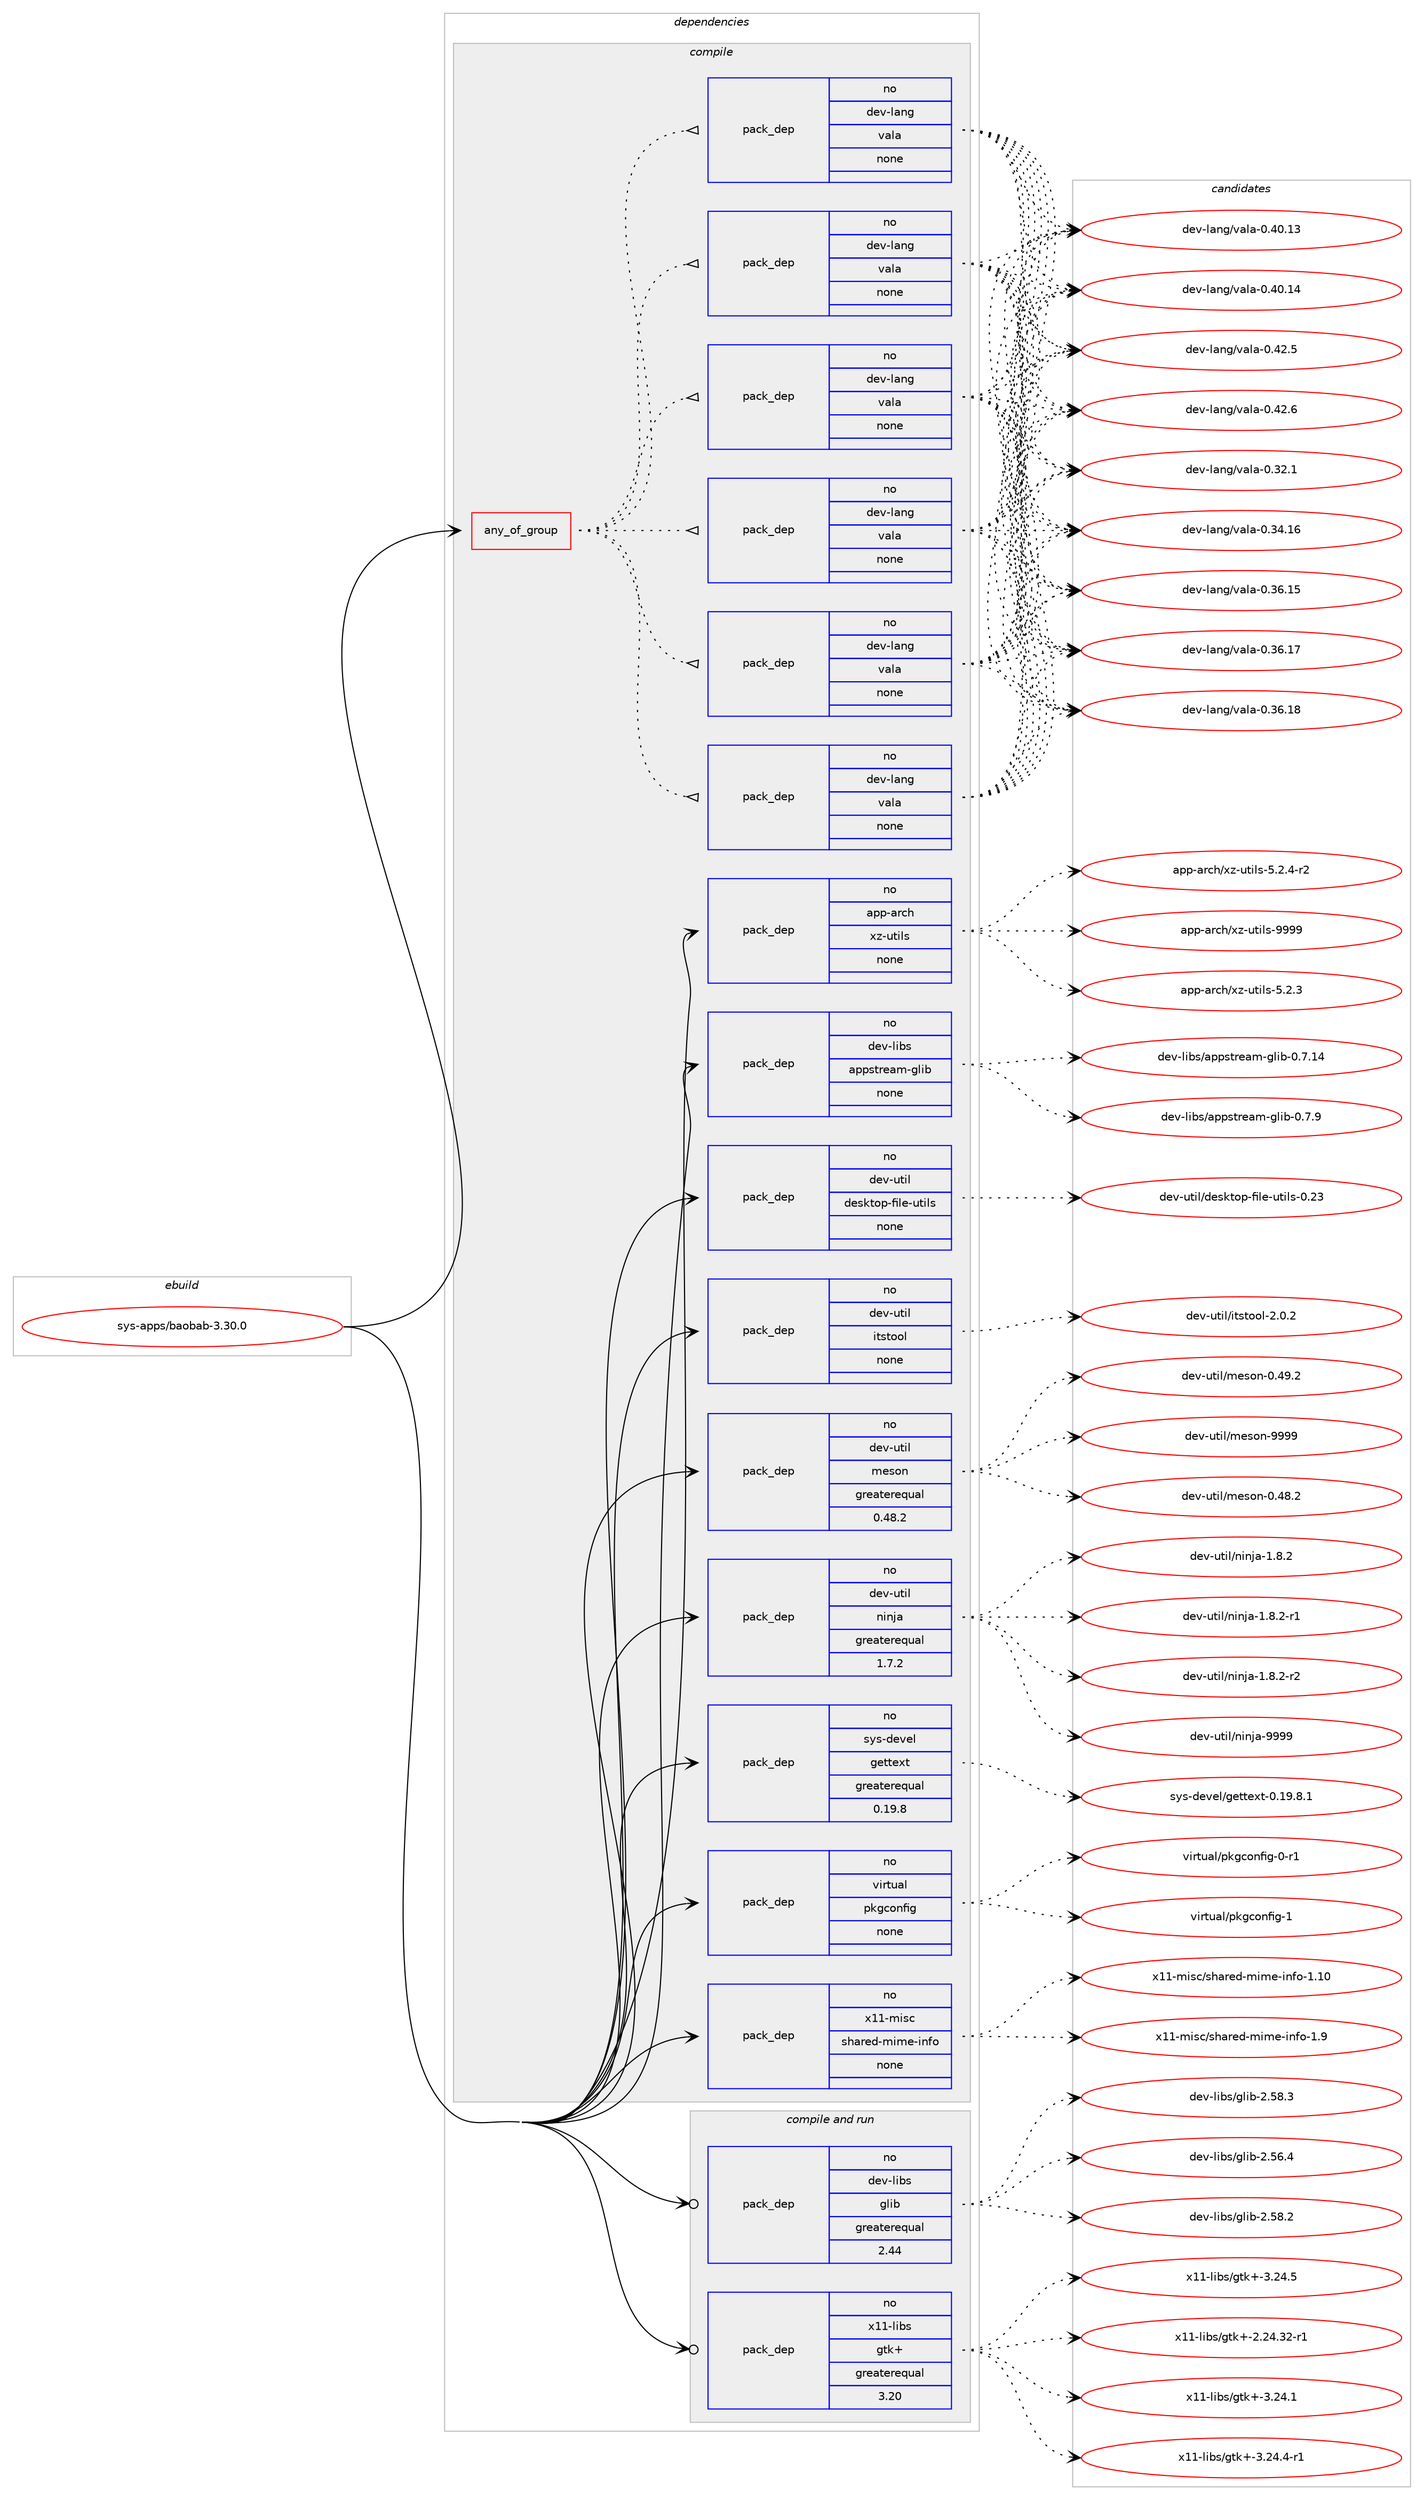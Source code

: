 digraph prolog {

# *************
# Graph options
# *************

newrank=true;
concentrate=true;
compound=true;
graph [rankdir=LR,fontname=Helvetica,fontsize=10,ranksep=1.5];#, ranksep=2.5, nodesep=0.2];
edge  [arrowhead=vee];
node  [fontname=Helvetica,fontsize=10];

# **********
# The ebuild
# **********

subgraph cluster_leftcol {
color=gray;
rank=same;
label=<<i>ebuild</i>>;
id [label="sys-apps/baobab-3.30.0", color=red, width=4, href="../sys-apps/baobab-3.30.0.svg"];
}

# ****************
# The dependencies
# ****************

subgraph cluster_midcol {
color=gray;
label=<<i>dependencies</i>>;
subgraph cluster_compile {
fillcolor="#eeeeee";
style=filled;
label=<<i>compile</i>>;
subgraph any27075 {
dependency1709582 [label=<<TABLE BORDER="0" CELLBORDER="1" CELLSPACING="0" CELLPADDING="4"><TR><TD CELLPADDING="10">any_of_group</TD></TR></TABLE>>, shape=none, color=red];subgraph pack1226002 {
dependency1709583 [label=<<TABLE BORDER="0" CELLBORDER="1" CELLSPACING="0" CELLPADDING="4" WIDTH="220"><TR><TD ROWSPAN="6" CELLPADDING="30">pack_dep</TD></TR><TR><TD WIDTH="110">no</TD></TR><TR><TD>dev-lang</TD></TR><TR><TD>vala</TD></TR><TR><TD>none</TD></TR><TR><TD></TD></TR></TABLE>>, shape=none, color=blue];
}
dependency1709582:e -> dependency1709583:w [weight=20,style="dotted",arrowhead="oinv"];
subgraph pack1226003 {
dependency1709584 [label=<<TABLE BORDER="0" CELLBORDER="1" CELLSPACING="0" CELLPADDING="4" WIDTH="220"><TR><TD ROWSPAN="6" CELLPADDING="30">pack_dep</TD></TR><TR><TD WIDTH="110">no</TD></TR><TR><TD>dev-lang</TD></TR><TR><TD>vala</TD></TR><TR><TD>none</TD></TR><TR><TD></TD></TR></TABLE>>, shape=none, color=blue];
}
dependency1709582:e -> dependency1709584:w [weight=20,style="dotted",arrowhead="oinv"];
subgraph pack1226004 {
dependency1709585 [label=<<TABLE BORDER="0" CELLBORDER="1" CELLSPACING="0" CELLPADDING="4" WIDTH="220"><TR><TD ROWSPAN="6" CELLPADDING="30">pack_dep</TD></TR><TR><TD WIDTH="110">no</TD></TR><TR><TD>dev-lang</TD></TR><TR><TD>vala</TD></TR><TR><TD>none</TD></TR><TR><TD></TD></TR></TABLE>>, shape=none, color=blue];
}
dependency1709582:e -> dependency1709585:w [weight=20,style="dotted",arrowhead="oinv"];
subgraph pack1226005 {
dependency1709586 [label=<<TABLE BORDER="0" CELLBORDER="1" CELLSPACING="0" CELLPADDING="4" WIDTH="220"><TR><TD ROWSPAN="6" CELLPADDING="30">pack_dep</TD></TR><TR><TD WIDTH="110">no</TD></TR><TR><TD>dev-lang</TD></TR><TR><TD>vala</TD></TR><TR><TD>none</TD></TR><TR><TD></TD></TR></TABLE>>, shape=none, color=blue];
}
dependency1709582:e -> dependency1709586:w [weight=20,style="dotted",arrowhead="oinv"];
subgraph pack1226006 {
dependency1709587 [label=<<TABLE BORDER="0" CELLBORDER="1" CELLSPACING="0" CELLPADDING="4" WIDTH="220"><TR><TD ROWSPAN="6" CELLPADDING="30">pack_dep</TD></TR><TR><TD WIDTH="110">no</TD></TR><TR><TD>dev-lang</TD></TR><TR><TD>vala</TD></TR><TR><TD>none</TD></TR><TR><TD></TD></TR></TABLE>>, shape=none, color=blue];
}
dependency1709582:e -> dependency1709587:w [weight=20,style="dotted",arrowhead="oinv"];
subgraph pack1226007 {
dependency1709588 [label=<<TABLE BORDER="0" CELLBORDER="1" CELLSPACING="0" CELLPADDING="4" WIDTH="220"><TR><TD ROWSPAN="6" CELLPADDING="30">pack_dep</TD></TR><TR><TD WIDTH="110">no</TD></TR><TR><TD>dev-lang</TD></TR><TR><TD>vala</TD></TR><TR><TD>none</TD></TR><TR><TD></TD></TR></TABLE>>, shape=none, color=blue];
}
dependency1709582:e -> dependency1709588:w [weight=20,style="dotted",arrowhead="oinv"];
}
id:e -> dependency1709582:w [weight=20,style="solid",arrowhead="vee"];
subgraph pack1226008 {
dependency1709589 [label=<<TABLE BORDER="0" CELLBORDER="1" CELLSPACING="0" CELLPADDING="4" WIDTH="220"><TR><TD ROWSPAN="6" CELLPADDING="30">pack_dep</TD></TR><TR><TD WIDTH="110">no</TD></TR><TR><TD>app-arch</TD></TR><TR><TD>xz-utils</TD></TR><TR><TD>none</TD></TR><TR><TD></TD></TR></TABLE>>, shape=none, color=blue];
}
id:e -> dependency1709589:w [weight=20,style="solid",arrowhead="vee"];
subgraph pack1226009 {
dependency1709590 [label=<<TABLE BORDER="0" CELLBORDER="1" CELLSPACING="0" CELLPADDING="4" WIDTH="220"><TR><TD ROWSPAN="6" CELLPADDING="30">pack_dep</TD></TR><TR><TD WIDTH="110">no</TD></TR><TR><TD>dev-libs</TD></TR><TR><TD>appstream-glib</TD></TR><TR><TD>none</TD></TR><TR><TD></TD></TR></TABLE>>, shape=none, color=blue];
}
id:e -> dependency1709590:w [weight=20,style="solid",arrowhead="vee"];
subgraph pack1226010 {
dependency1709591 [label=<<TABLE BORDER="0" CELLBORDER="1" CELLSPACING="0" CELLPADDING="4" WIDTH="220"><TR><TD ROWSPAN="6" CELLPADDING="30">pack_dep</TD></TR><TR><TD WIDTH="110">no</TD></TR><TR><TD>dev-util</TD></TR><TR><TD>desktop-file-utils</TD></TR><TR><TD>none</TD></TR><TR><TD></TD></TR></TABLE>>, shape=none, color=blue];
}
id:e -> dependency1709591:w [weight=20,style="solid",arrowhead="vee"];
subgraph pack1226011 {
dependency1709592 [label=<<TABLE BORDER="0" CELLBORDER="1" CELLSPACING="0" CELLPADDING="4" WIDTH="220"><TR><TD ROWSPAN="6" CELLPADDING="30">pack_dep</TD></TR><TR><TD WIDTH="110">no</TD></TR><TR><TD>dev-util</TD></TR><TR><TD>itstool</TD></TR><TR><TD>none</TD></TR><TR><TD></TD></TR></TABLE>>, shape=none, color=blue];
}
id:e -> dependency1709592:w [weight=20,style="solid",arrowhead="vee"];
subgraph pack1226012 {
dependency1709593 [label=<<TABLE BORDER="0" CELLBORDER="1" CELLSPACING="0" CELLPADDING="4" WIDTH="220"><TR><TD ROWSPAN="6" CELLPADDING="30">pack_dep</TD></TR><TR><TD WIDTH="110">no</TD></TR><TR><TD>dev-util</TD></TR><TR><TD>meson</TD></TR><TR><TD>greaterequal</TD></TR><TR><TD>0.48.2</TD></TR></TABLE>>, shape=none, color=blue];
}
id:e -> dependency1709593:w [weight=20,style="solid",arrowhead="vee"];
subgraph pack1226013 {
dependency1709594 [label=<<TABLE BORDER="0" CELLBORDER="1" CELLSPACING="0" CELLPADDING="4" WIDTH="220"><TR><TD ROWSPAN="6" CELLPADDING="30">pack_dep</TD></TR><TR><TD WIDTH="110">no</TD></TR><TR><TD>dev-util</TD></TR><TR><TD>ninja</TD></TR><TR><TD>greaterequal</TD></TR><TR><TD>1.7.2</TD></TR></TABLE>>, shape=none, color=blue];
}
id:e -> dependency1709594:w [weight=20,style="solid",arrowhead="vee"];
subgraph pack1226014 {
dependency1709595 [label=<<TABLE BORDER="0" CELLBORDER="1" CELLSPACING="0" CELLPADDING="4" WIDTH="220"><TR><TD ROWSPAN="6" CELLPADDING="30">pack_dep</TD></TR><TR><TD WIDTH="110">no</TD></TR><TR><TD>sys-devel</TD></TR><TR><TD>gettext</TD></TR><TR><TD>greaterequal</TD></TR><TR><TD>0.19.8</TD></TR></TABLE>>, shape=none, color=blue];
}
id:e -> dependency1709595:w [weight=20,style="solid",arrowhead="vee"];
subgraph pack1226015 {
dependency1709596 [label=<<TABLE BORDER="0" CELLBORDER="1" CELLSPACING="0" CELLPADDING="4" WIDTH="220"><TR><TD ROWSPAN="6" CELLPADDING="30">pack_dep</TD></TR><TR><TD WIDTH="110">no</TD></TR><TR><TD>virtual</TD></TR><TR><TD>pkgconfig</TD></TR><TR><TD>none</TD></TR><TR><TD></TD></TR></TABLE>>, shape=none, color=blue];
}
id:e -> dependency1709596:w [weight=20,style="solid",arrowhead="vee"];
subgraph pack1226016 {
dependency1709597 [label=<<TABLE BORDER="0" CELLBORDER="1" CELLSPACING="0" CELLPADDING="4" WIDTH="220"><TR><TD ROWSPAN="6" CELLPADDING="30">pack_dep</TD></TR><TR><TD WIDTH="110">no</TD></TR><TR><TD>x11-misc</TD></TR><TR><TD>shared-mime-info</TD></TR><TR><TD>none</TD></TR><TR><TD></TD></TR></TABLE>>, shape=none, color=blue];
}
id:e -> dependency1709597:w [weight=20,style="solid",arrowhead="vee"];
}
subgraph cluster_compileandrun {
fillcolor="#eeeeee";
style=filled;
label=<<i>compile and run</i>>;
subgraph pack1226017 {
dependency1709598 [label=<<TABLE BORDER="0" CELLBORDER="1" CELLSPACING="0" CELLPADDING="4" WIDTH="220"><TR><TD ROWSPAN="6" CELLPADDING="30">pack_dep</TD></TR><TR><TD WIDTH="110">no</TD></TR><TR><TD>dev-libs</TD></TR><TR><TD>glib</TD></TR><TR><TD>greaterequal</TD></TR><TR><TD>2.44</TD></TR></TABLE>>, shape=none, color=blue];
}
id:e -> dependency1709598:w [weight=20,style="solid",arrowhead="odotvee"];
subgraph pack1226018 {
dependency1709599 [label=<<TABLE BORDER="0" CELLBORDER="1" CELLSPACING="0" CELLPADDING="4" WIDTH="220"><TR><TD ROWSPAN="6" CELLPADDING="30">pack_dep</TD></TR><TR><TD WIDTH="110">no</TD></TR><TR><TD>x11-libs</TD></TR><TR><TD>gtk+</TD></TR><TR><TD>greaterequal</TD></TR><TR><TD>3.20</TD></TR></TABLE>>, shape=none, color=blue];
}
id:e -> dependency1709599:w [weight=20,style="solid",arrowhead="odotvee"];
}
subgraph cluster_run {
fillcolor="#eeeeee";
style=filled;
label=<<i>run</i>>;
}
}

# **************
# The candidates
# **************

subgraph cluster_choices {
rank=same;
color=gray;
label=<<i>candidates</i>>;

subgraph choice1226002 {
color=black;
nodesep=1;
choice100101118451089711010347118971089745484651504649 [label="dev-lang/vala-0.32.1", color=red, width=4,href="../dev-lang/vala-0.32.1.svg"];
choice10010111845108971101034711897108974548465152464954 [label="dev-lang/vala-0.34.16", color=red, width=4,href="../dev-lang/vala-0.34.16.svg"];
choice10010111845108971101034711897108974548465154464953 [label="dev-lang/vala-0.36.15", color=red, width=4,href="../dev-lang/vala-0.36.15.svg"];
choice10010111845108971101034711897108974548465154464955 [label="dev-lang/vala-0.36.17", color=red, width=4,href="../dev-lang/vala-0.36.17.svg"];
choice10010111845108971101034711897108974548465154464956 [label="dev-lang/vala-0.36.18", color=red, width=4,href="../dev-lang/vala-0.36.18.svg"];
choice10010111845108971101034711897108974548465248464951 [label="dev-lang/vala-0.40.13", color=red, width=4,href="../dev-lang/vala-0.40.13.svg"];
choice10010111845108971101034711897108974548465248464952 [label="dev-lang/vala-0.40.14", color=red, width=4,href="../dev-lang/vala-0.40.14.svg"];
choice100101118451089711010347118971089745484652504653 [label="dev-lang/vala-0.42.5", color=red, width=4,href="../dev-lang/vala-0.42.5.svg"];
choice100101118451089711010347118971089745484652504654 [label="dev-lang/vala-0.42.6", color=red, width=4,href="../dev-lang/vala-0.42.6.svg"];
dependency1709583:e -> choice100101118451089711010347118971089745484651504649:w [style=dotted,weight="100"];
dependency1709583:e -> choice10010111845108971101034711897108974548465152464954:w [style=dotted,weight="100"];
dependency1709583:e -> choice10010111845108971101034711897108974548465154464953:w [style=dotted,weight="100"];
dependency1709583:e -> choice10010111845108971101034711897108974548465154464955:w [style=dotted,weight="100"];
dependency1709583:e -> choice10010111845108971101034711897108974548465154464956:w [style=dotted,weight="100"];
dependency1709583:e -> choice10010111845108971101034711897108974548465248464951:w [style=dotted,weight="100"];
dependency1709583:e -> choice10010111845108971101034711897108974548465248464952:w [style=dotted,weight="100"];
dependency1709583:e -> choice100101118451089711010347118971089745484652504653:w [style=dotted,weight="100"];
dependency1709583:e -> choice100101118451089711010347118971089745484652504654:w [style=dotted,weight="100"];
}
subgraph choice1226003 {
color=black;
nodesep=1;
choice100101118451089711010347118971089745484651504649 [label="dev-lang/vala-0.32.1", color=red, width=4,href="../dev-lang/vala-0.32.1.svg"];
choice10010111845108971101034711897108974548465152464954 [label="dev-lang/vala-0.34.16", color=red, width=4,href="../dev-lang/vala-0.34.16.svg"];
choice10010111845108971101034711897108974548465154464953 [label="dev-lang/vala-0.36.15", color=red, width=4,href="../dev-lang/vala-0.36.15.svg"];
choice10010111845108971101034711897108974548465154464955 [label="dev-lang/vala-0.36.17", color=red, width=4,href="../dev-lang/vala-0.36.17.svg"];
choice10010111845108971101034711897108974548465154464956 [label="dev-lang/vala-0.36.18", color=red, width=4,href="../dev-lang/vala-0.36.18.svg"];
choice10010111845108971101034711897108974548465248464951 [label="dev-lang/vala-0.40.13", color=red, width=4,href="../dev-lang/vala-0.40.13.svg"];
choice10010111845108971101034711897108974548465248464952 [label="dev-lang/vala-0.40.14", color=red, width=4,href="../dev-lang/vala-0.40.14.svg"];
choice100101118451089711010347118971089745484652504653 [label="dev-lang/vala-0.42.5", color=red, width=4,href="../dev-lang/vala-0.42.5.svg"];
choice100101118451089711010347118971089745484652504654 [label="dev-lang/vala-0.42.6", color=red, width=4,href="../dev-lang/vala-0.42.6.svg"];
dependency1709584:e -> choice100101118451089711010347118971089745484651504649:w [style=dotted,weight="100"];
dependency1709584:e -> choice10010111845108971101034711897108974548465152464954:w [style=dotted,weight="100"];
dependency1709584:e -> choice10010111845108971101034711897108974548465154464953:w [style=dotted,weight="100"];
dependency1709584:e -> choice10010111845108971101034711897108974548465154464955:w [style=dotted,weight="100"];
dependency1709584:e -> choice10010111845108971101034711897108974548465154464956:w [style=dotted,weight="100"];
dependency1709584:e -> choice10010111845108971101034711897108974548465248464951:w [style=dotted,weight="100"];
dependency1709584:e -> choice10010111845108971101034711897108974548465248464952:w [style=dotted,weight="100"];
dependency1709584:e -> choice100101118451089711010347118971089745484652504653:w [style=dotted,weight="100"];
dependency1709584:e -> choice100101118451089711010347118971089745484652504654:w [style=dotted,weight="100"];
}
subgraph choice1226004 {
color=black;
nodesep=1;
choice100101118451089711010347118971089745484651504649 [label="dev-lang/vala-0.32.1", color=red, width=4,href="../dev-lang/vala-0.32.1.svg"];
choice10010111845108971101034711897108974548465152464954 [label="dev-lang/vala-0.34.16", color=red, width=4,href="../dev-lang/vala-0.34.16.svg"];
choice10010111845108971101034711897108974548465154464953 [label="dev-lang/vala-0.36.15", color=red, width=4,href="../dev-lang/vala-0.36.15.svg"];
choice10010111845108971101034711897108974548465154464955 [label="dev-lang/vala-0.36.17", color=red, width=4,href="../dev-lang/vala-0.36.17.svg"];
choice10010111845108971101034711897108974548465154464956 [label="dev-lang/vala-0.36.18", color=red, width=4,href="../dev-lang/vala-0.36.18.svg"];
choice10010111845108971101034711897108974548465248464951 [label="dev-lang/vala-0.40.13", color=red, width=4,href="../dev-lang/vala-0.40.13.svg"];
choice10010111845108971101034711897108974548465248464952 [label="dev-lang/vala-0.40.14", color=red, width=4,href="../dev-lang/vala-0.40.14.svg"];
choice100101118451089711010347118971089745484652504653 [label="dev-lang/vala-0.42.5", color=red, width=4,href="../dev-lang/vala-0.42.5.svg"];
choice100101118451089711010347118971089745484652504654 [label="dev-lang/vala-0.42.6", color=red, width=4,href="../dev-lang/vala-0.42.6.svg"];
dependency1709585:e -> choice100101118451089711010347118971089745484651504649:w [style=dotted,weight="100"];
dependency1709585:e -> choice10010111845108971101034711897108974548465152464954:w [style=dotted,weight="100"];
dependency1709585:e -> choice10010111845108971101034711897108974548465154464953:w [style=dotted,weight="100"];
dependency1709585:e -> choice10010111845108971101034711897108974548465154464955:w [style=dotted,weight="100"];
dependency1709585:e -> choice10010111845108971101034711897108974548465154464956:w [style=dotted,weight="100"];
dependency1709585:e -> choice10010111845108971101034711897108974548465248464951:w [style=dotted,weight="100"];
dependency1709585:e -> choice10010111845108971101034711897108974548465248464952:w [style=dotted,weight="100"];
dependency1709585:e -> choice100101118451089711010347118971089745484652504653:w [style=dotted,weight="100"];
dependency1709585:e -> choice100101118451089711010347118971089745484652504654:w [style=dotted,weight="100"];
}
subgraph choice1226005 {
color=black;
nodesep=1;
choice100101118451089711010347118971089745484651504649 [label="dev-lang/vala-0.32.1", color=red, width=4,href="../dev-lang/vala-0.32.1.svg"];
choice10010111845108971101034711897108974548465152464954 [label="dev-lang/vala-0.34.16", color=red, width=4,href="../dev-lang/vala-0.34.16.svg"];
choice10010111845108971101034711897108974548465154464953 [label="dev-lang/vala-0.36.15", color=red, width=4,href="../dev-lang/vala-0.36.15.svg"];
choice10010111845108971101034711897108974548465154464955 [label="dev-lang/vala-0.36.17", color=red, width=4,href="../dev-lang/vala-0.36.17.svg"];
choice10010111845108971101034711897108974548465154464956 [label="dev-lang/vala-0.36.18", color=red, width=4,href="../dev-lang/vala-0.36.18.svg"];
choice10010111845108971101034711897108974548465248464951 [label="dev-lang/vala-0.40.13", color=red, width=4,href="../dev-lang/vala-0.40.13.svg"];
choice10010111845108971101034711897108974548465248464952 [label="dev-lang/vala-0.40.14", color=red, width=4,href="../dev-lang/vala-0.40.14.svg"];
choice100101118451089711010347118971089745484652504653 [label="dev-lang/vala-0.42.5", color=red, width=4,href="../dev-lang/vala-0.42.5.svg"];
choice100101118451089711010347118971089745484652504654 [label="dev-lang/vala-0.42.6", color=red, width=4,href="../dev-lang/vala-0.42.6.svg"];
dependency1709586:e -> choice100101118451089711010347118971089745484651504649:w [style=dotted,weight="100"];
dependency1709586:e -> choice10010111845108971101034711897108974548465152464954:w [style=dotted,weight="100"];
dependency1709586:e -> choice10010111845108971101034711897108974548465154464953:w [style=dotted,weight="100"];
dependency1709586:e -> choice10010111845108971101034711897108974548465154464955:w [style=dotted,weight="100"];
dependency1709586:e -> choice10010111845108971101034711897108974548465154464956:w [style=dotted,weight="100"];
dependency1709586:e -> choice10010111845108971101034711897108974548465248464951:w [style=dotted,weight="100"];
dependency1709586:e -> choice10010111845108971101034711897108974548465248464952:w [style=dotted,weight="100"];
dependency1709586:e -> choice100101118451089711010347118971089745484652504653:w [style=dotted,weight="100"];
dependency1709586:e -> choice100101118451089711010347118971089745484652504654:w [style=dotted,weight="100"];
}
subgraph choice1226006 {
color=black;
nodesep=1;
choice100101118451089711010347118971089745484651504649 [label="dev-lang/vala-0.32.1", color=red, width=4,href="../dev-lang/vala-0.32.1.svg"];
choice10010111845108971101034711897108974548465152464954 [label="dev-lang/vala-0.34.16", color=red, width=4,href="../dev-lang/vala-0.34.16.svg"];
choice10010111845108971101034711897108974548465154464953 [label="dev-lang/vala-0.36.15", color=red, width=4,href="../dev-lang/vala-0.36.15.svg"];
choice10010111845108971101034711897108974548465154464955 [label="dev-lang/vala-0.36.17", color=red, width=4,href="../dev-lang/vala-0.36.17.svg"];
choice10010111845108971101034711897108974548465154464956 [label="dev-lang/vala-0.36.18", color=red, width=4,href="../dev-lang/vala-0.36.18.svg"];
choice10010111845108971101034711897108974548465248464951 [label="dev-lang/vala-0.40.13", color=red, width=4,href="../dev-lang/vala-0.40.13.svg"];
choice10010111845108971101034711897108974548465248464952 [label="dev-lang/vala-0.40.14", color=red, width=4,href="../dev-lang/vala-0.40.14.svg"];
choice100101118451089711010347118971089745484652504653 [label="dev-lang/vala-0.42.5", color=red, width=4,href="../dev-lang/vala-0.42.5.svg"];
choice100101118451089711010347118971089745484652504654 [label="dev-lang/vala-0.42.6", color=red, width=4,href="../dev-lang/vala-0.42.6.svg"];
dependency1709587:e -> choice100101118451089711010347118971089745484651504649:w [style=dotted,weight="100"];
dependency1709587:e -> choice10010111845108971101034711897108974548465152464954:w [style=dotted,weight="100"];
dependency1709587:e -> choice10010111845108971101034711897108974548465154464953:w [style=dotted,weight="100"];
dependency1709587:e -> choice10010111845108971101034711897108974548465154464955:w [style=dotted,weight="100"];
dependency1709587:e -> choice10010111845108971101034711897108974548465154464956:w [style=dotted,weight="100"];
dependency1709587:e -> choice10010111845108971101034711897108974548465248464951:w [style=dotted,weight="100"];
dependency1709587:e -> choice10010111845108971101034711897108974548465248464952:w [style=dotted,weight="100"];
dependency1709587:e -> choice100101118451089711010347118971089745484652504653:w [style=dotted,weight="100"];
dependency1709587:e -> choice100101118451089711010347118971089745484652504654:w [style=dotted,weight="100"];
}
subgraph choice1226007 {
color=black;
nodesep=1;
choice100101118451089711010347118971089745484651504649 [label="dev-lang/vala-0.32.1", color=red, width=4,href="../dev-lang/vala-0.32.1.svg"];
choice10010111845108971101034711897108974548465152464954 [label="dev-lang/vala-0.34.16", color=red, width=4,href="../dev-lang/vala-0.34.16.svg"];
choice10010111845108971101034711897108974548465154464953 [label="dev-lang/vala-0.36.15", color=red, width=4,href="../dev-lang/vala-0.36.15.svg"];
choice10010111845108971101034711897108974548465154464955 [label="dev-lang/vala-0.36.17", color=red, width=4,href="../dev-lang/vala-0.36.17.svg"];
choice10010111845108971101034711897108974548465154464956 [label="dev-lang/vala-0.36.18", color=red, width=4,href="../dev-lang/vala-0.36.18.svg"];
choice10010111845108971101034711897108974548465248464951 [label="dev-lang/vala-0.40.13", color=red, width=4,href="../dev-lang/vala-0.40.13.svg"];
choice10010111845108971101034711897108974548465248464952 [label="dev-lang/vala-0.40.14", color=red, width=4,href="../dev-lang/vala-0.40.14.svg"];
choice100101118451089711010347118971089745484652504653 [label="dev-lang/vala-0.42.5", color=red, width=4,href="../dev-lang/vala-0.42.5.svg"];
choice100101118451089711010347118971089745484652504654 [label="dev-lang/vala-0.42.6", color=red, width=4,href="../dev-lang/vala-0.42.6.svg"];
dependency1709588:e -> choice100101118451089711010347118971089745484651504649:w [style=dotted,weight="100"];
dependency1709588:e -> choice10010111845108971101034711897108974548465152464954:w [style=dotted,weight="100"];
dependency1709588:e -> choice10010111845108971101034711897108974548465154464953:w [style=dotted,weight="100"];
dependency1709588:e -> choice10010111845108971101034711897108974548465154464955:w [style=dotted,weight="100"];
dependency1709588:e -> choice10010111845108971101034711897108974548465154464956:w [style=dotted,weight="100"];
dependency1709588:e -> choice10010111845108971101034711897108974548465248464951:w [style=dotted,weight="100"];
dependency1709588:e -> choice10010111845108971101034711897108974548465248464952:w [style=dotted,weight="100"];
dependency1709588:e -> choice100101118451089711010347118971089745484652504653:w [style=dotted,weight="100"];
dependency1709588:e -> choice100101118451089711010347118971089745484652504654:w [style=dotted,weight="100"];
}
subgraph choice1226008 {
color=black;
nodesep=1;
choice971121124597114991044712012245117116105108115455346504651 [label="app-arch/xz-utils-5.2.3", color=red, width=4,href="../app-arch/xz-utils-5.2.3.svg"];
choice9711211245971149910447120122451171161051081154553465046524511450 [label="app-arch/xz-utils-5.2.4-r2", color=red, width=4,href="../app-arch/xz-utils-5.2.4-r2.svg"];
choice9711211245971149910447120122451171161051081154557575757 [label="app-arch/xz-utils-9999", color=red, width=4,href="../app-arch/xz-utils-9999.svg"];
dependency1709589:e -> choice971121124597114991044712012245117116105108115455346504651:w [style=dotted,weight="100"];
dependency1709589:e -> choice9711211245971149910447120122451171161051081154553465046524511450:w [style=dotted,weight="100"];
dependency1709589:e -> choice9711211245971149910447120122451171161051081154557575757:w [style=dotted,weight="100"];
}
subgraph choice1226009 {
color=black;
nodesep=1;
choice1001011184510810598115479711211211511611410197109451031081059845484655464952 [label="dev-libs/appstream-glib-0.7.14", color=red, width=4,href="../dev-libs/appstream-glib-0.7.14.svg"];
choice10010111845108105981154797112112115116114101971094510310810598454846554657 [label="dev-libs/appstream-glib-0.7.9", color=red, width=4,href="../dev-libs/appstream-glib-0.7.9.svg"];
dependency1709590:e -> choice1001011184510810598115479711211211511611410197109451031081059845484655464952:w [style=dotted,weight="100"];
dependency1709590:e -> choice10010111845108105981154797112112115116114101971094510310810598454846554657:w [style=dotted,weight="100"];
}
subgraph choice1226010 {
color=black;
nodesep=1;
choice100101118451171161051084710010111510711611111245102105108101451171161051081154548465051 [label="dev-util/desktop-file-utils-0.23", color=red, width=4,href="../dev-util/desktop-file-utils-0.23.svg"];
dependency1709591:e -> choice100101118451171161051084710010111510711611111245102105108101451171161051081154548465051:w [style=dotted,weight="100"];
}
subgraph choice1226011 {
color=black;
nodesep=1;
choice1001011184511711610510847105116115116111111108455046484650 [label="dev-util/itstool-2.0.2", color=red, width=4,href="../dev-util/itstool-2.0.2.svg"];
dependency1709592:e -> choice1001011184511711610510847105116115116111111108455046484650:w [style=dotted,weight="100"];
}
subgraph choice1226012 {
color=black;
nodesep=1;
choice100101118451171161051084710910111511111045484652564650 [label="dev-util/meson-0.48.2", color=red, width=4,href="../dev-util/meson-0.48.2.svg"];
choice100101118451171161051084710910111511111045484652574650 [label="dev-util/meson-0.49.2", color=red, width=4,href="../dev-util/meson-0.49.2.svg"];
choice10010111845117116105108471091011151111104557575757 [label="dev-util/meson-9999", color=red, width=4,href="../dev-util/meson-9999.svg"];
dependency1709593:e -> choice100101118451171161051084710910111511111045484652564650:w [style=dotted,weight="100"];
dependency1709593:e -> choice100101118451171161051084710910111511111045484652574650:w [style=dotted,weight="100"];
dependency1709593:e -> choice10010111845117116105108471091011151111104557575757:w [style=dotted,weight="100"];
}
subgraph choice1226013 {
color=black;
nodesep=1;
choice100101118451171161051084711010511010697454946564650 [label="dev-util/ninja-1.8.2", color=red, width=4,href="../dev-util/ninja-1.8.2.svg"];
choice1001011184511711610510847110105110106974549465646504511449 [label="dev-util/ninja-1.8.2-r1", color=red, width=4,href="../dev-util/ninja-1.8.2-r1.svg"];
choice1001011184511711610510847110105110106974549465646504511450 [label="dev-util/ninja-1.8.2-r2", color=red, width=4,href="../dev-util/ninja-1.8.2-r2.svg"];
choice1001011184511711610510847110105110106974557575757 [label="dev-util/ninja-9999", color=red, width=4,href="../dev-util/ninja-9999.svg"];
dependency1709594:e -> choice100101118451171161051084711010511010697454946564650:w [style=dotted,weight="100"];
dependency1709594:e -> choice1001011184511711610510847110105110106974549465646504511449:w [style=dotted,weight="100"];
dependency1709594:e -> choice1001011184511711610510847110105110106974549465646504511450:w [style=dotted,weight="100"];
dependency1709594:e -> choice1001011184511711610510847110105110106974557575757:w [style=dotted,weight="100"];
}
subgraph choice1226014 {
color=black;
nodesep=1;
choice1151211154510010111810110847103101116116101120116454846495746564649 [label="sys-devel/gettext-0.19.8.1", color=red, width=4,href="../sys-devel/gettext-0.19.8.1.svg"];
dependency1709595:e -> choice1151211154510010111810110847103101116116101120116454846495746564649:w [style=dotted,weight="100"];
}
subgraph choice1226015 {
color=black;
nodesep=1;
choice11810511411611797108471121071039911111010210510345484511449 [label="virtual/pkgconfig-0-r1", color=red, width=4,href="../virtual/pkgconfig-0-r1.svg"];
choice1181051141161179710847112107103991111101021051034549 [label="virtual/pkgconfig-1", color=red, width=4,href="../virtual/pkgconfig-1.svg"];
dependency1709596:e -> choice11810511411611797108471121071039911111010210510345484511449:w [style=dotted,weight="100"];
dependency1709596:e -> choice1181051141161179710847112107103991111101021051034549:w [style=dotted,weight="100"];
}
subgraph choice1226016 {
color=black;
nodesep=1;
choice12049494510910511599471151049711410110045109105109101451051101021114549464948 [label="x11-misc/shared-mime-info-1.10", color=red, width=4,href="../x11-misc/shared-mime-info-1.10.svg"];
choice120494945109105115994711510497114101100451091051091014510511010211145494657 [label="x11-misc/shared-mime-info-1.9", color=red, width=4,href="../x11-misc/shared-mime-info-1.9.svg"];
dependency1709597:e -> choice12049494510910511599471151049711410110045109105109101451051101021114549464948:w [style=dotted,weight="100"];
dependency1709597:e -> choice120494945109105115994711510497114101100451091051091014510511010211145494657:w [style=dotted,weight="100"];
}
subgraph choice1226017 {
color=black;
nodesep=1;
choice1001011184510810598115471031081059845504653544652 [label="dev-libs/glib-2.56.4", color=red, width=4,href="../dev-libs/glib-2.56.4.svg"];
choice1001011184510810598115471031081059845504653564650 [label="dev-libs/glib-2.58.2", color=red, width=4,href="../dev-libs/glib-2.58.2.svg"];
choice1001011184510810598115471031081059845504653564651 [label="dev-libs/glib-2.58.3", color=red, width=4,href="../dev-libs/glib-2.58.3.svg"];
dependency1709598:e -> choice1001011184510810598115471031081059845504653544652:w [style=dotted,weight="100"];
dependency1709598:e -> choice1001011184510810598115471031081059845504653564650:w [style=dotted,weight="100"];
dependency1709598:e -> choice1001011184510810598115471031081059845504653564651:w [style=dotted,weight="100"];
}
subgraph choice1226018 {
color=black;
nodesep=1;
choice12049494510810598115471031161074345504650524651504511449 [label="x11-libs/gtk+-2.24.32-r1", color=red, width=4,href="../x11-libs/gtk+-2.24.32-r1.svg"];
choice12049494510810598115471031161074345514650524649 [label="x11-libs/gtk+-3.24.1", color=red, width=4,href="../x11-libs/gtk+-3.24.1.svg"];
choice120494945108105981154710311610743455146505246524511449 [label="x11-libs/gtk+-3.24.4-r1", color=red, width=4,href="../x11-libs/gtk+-3.24.4-r1.svg"];
choice12049494510810598115471031161074345514650524653 [label="x11-libs/gtk+-3.24.5", color=red, width=4,href="../x11-libs/gtk+-3.24.5.svg"];
dependency1709599:e -> choice12049494510810598115471031161074345504650524651504511449:w [style=dotted,weight="100"];
dependency1709599:e -> choice12049494510810598115471031161074345514650524649:w [style=dotted,weight="100"];
dependency1709599:e -> choice120494945108105981154710311610743455146505246524511449:w [style=dotted,weight="100"];
dependency1709599:e -> choice12049494510810598115471031161074345514650524653:w [style=dotted,weight="100"];
}
}

}
